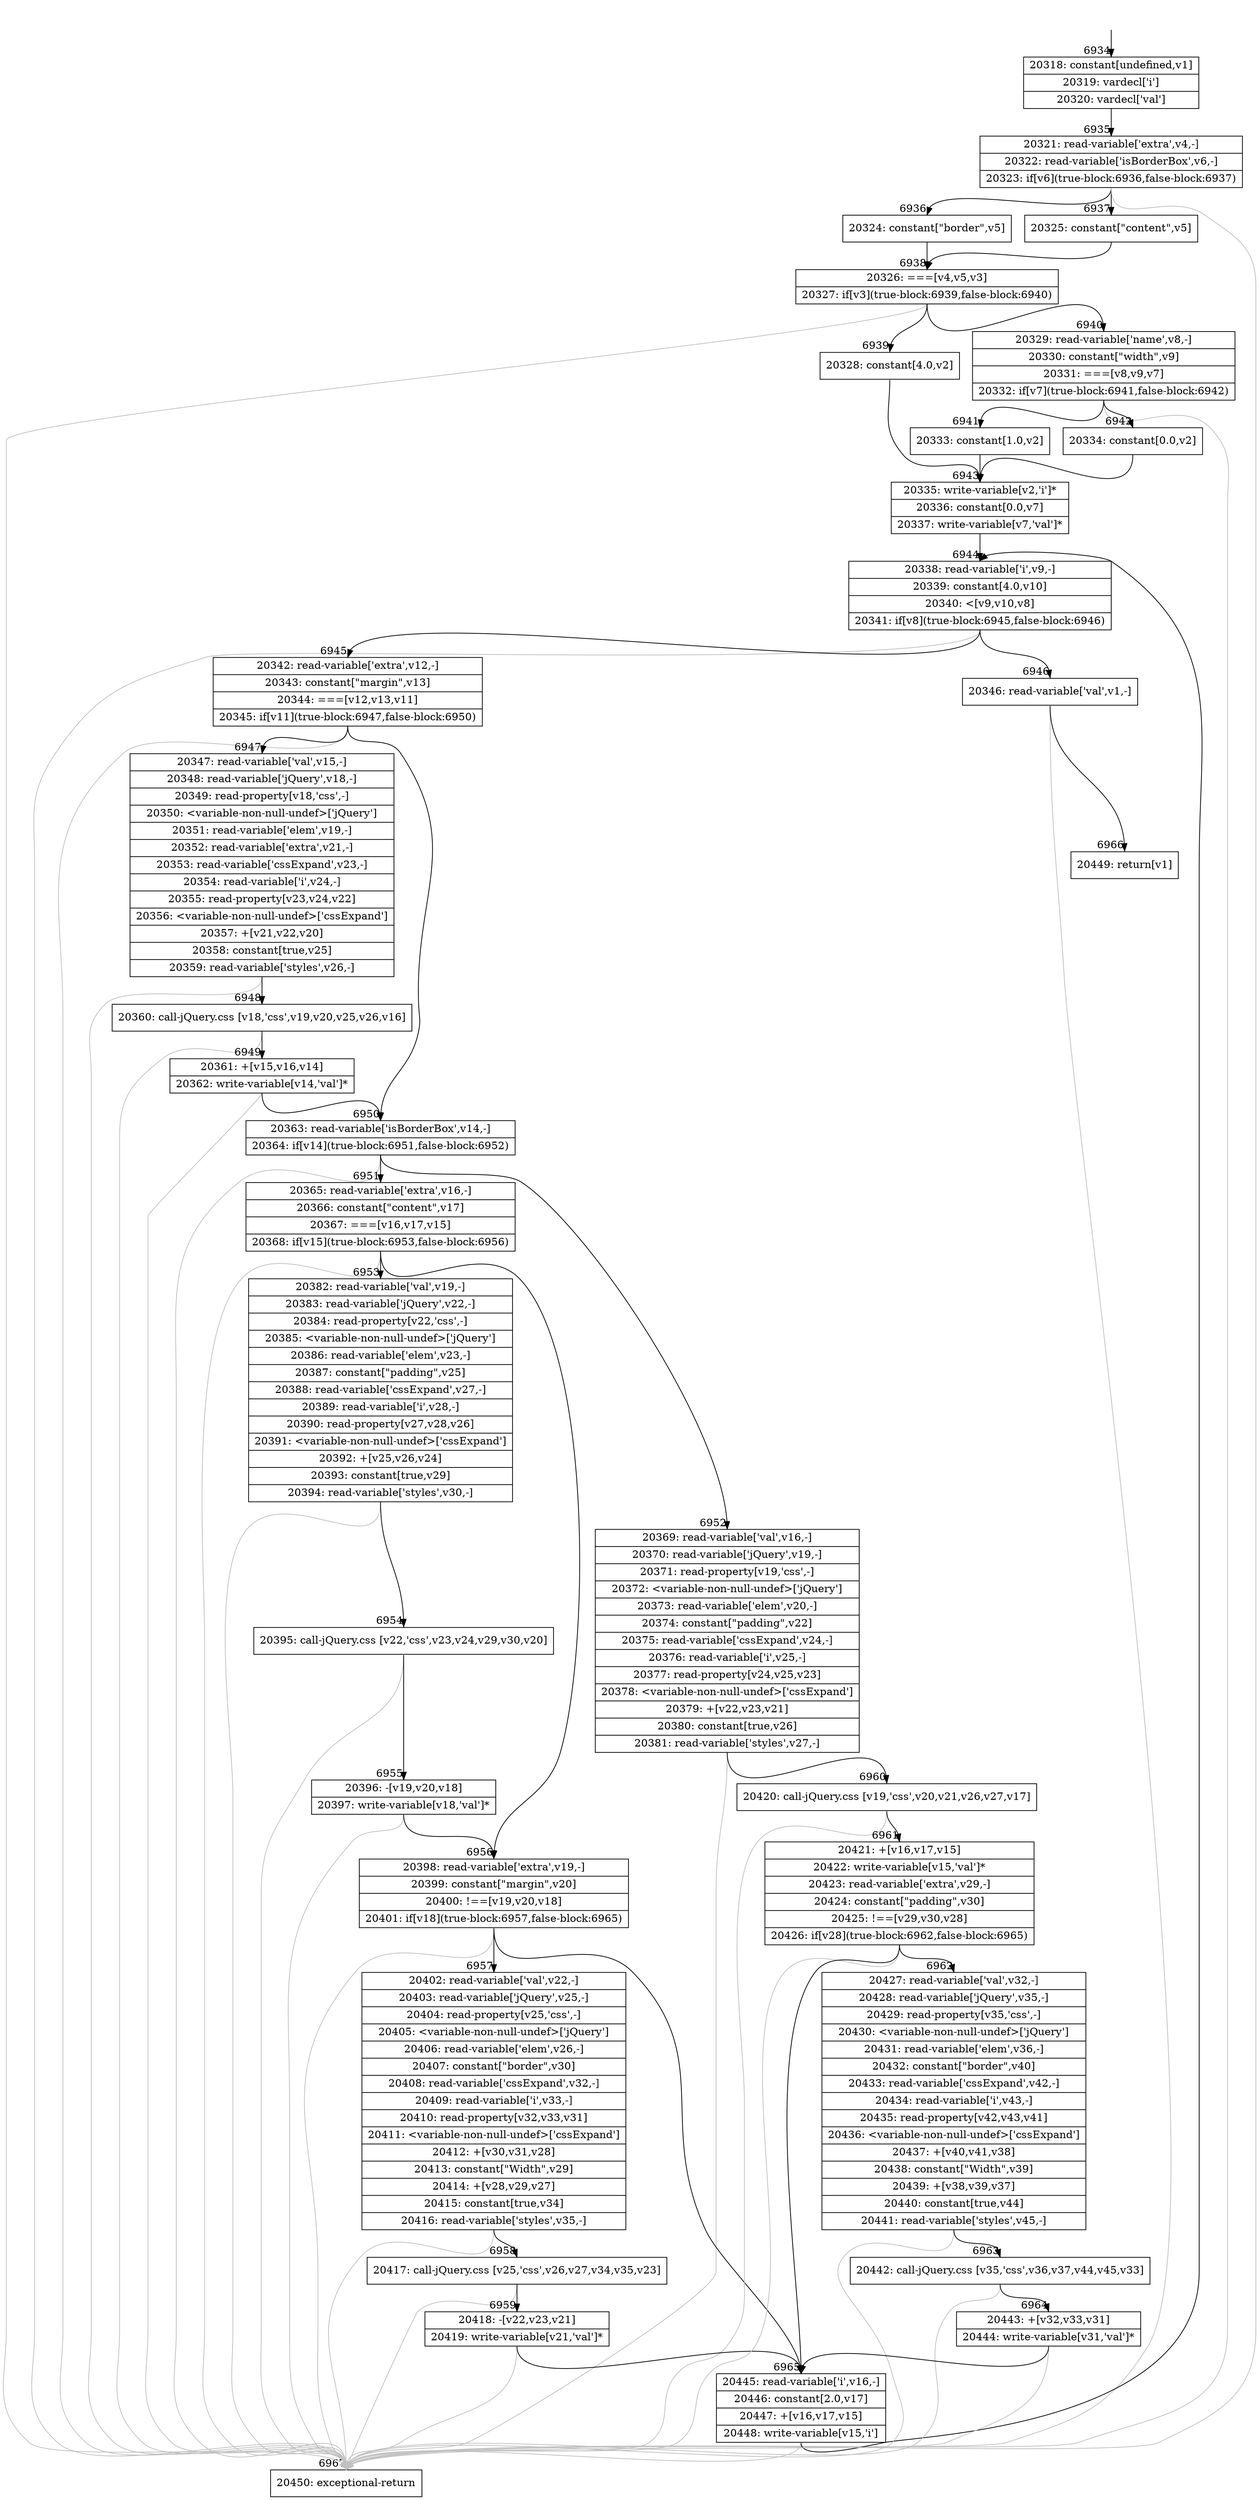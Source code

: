 digraph {
rankdir="TD"
BB_entry435[shape=none,label=""];
BB_entry435 -> BB6934 [tailport=s, headport=n, headlabel="    6934"]
BB6934 [shape=record label="{20318: constant[undefined,v1]|20319: vardecl['i']|20320: vardecl['val']}" ] 
BB6934 -> BB6935 [tailport=s, headport=n, headlabel="      6935"]
BB6935 [shape=record label="{20321: read-variable['extra',v4,-]|20322: read-variable['isBorderBox',v6,-]|20323: if[v6](true-block:6936,false-block:6937)}" ] 
BB6935 -> BB6936 [tailport=s, headport=n, headlabel="      6936"]
BB6935 -> BB6937 [tailport=s, headport=n, headlabel="      6937"]
BB6935 -> BB6967 [tailport=s, headport=n, color=gray, headlabel="      6967"]
BB6936 [shape=record label="{20324: constant[\"border\",v5]}" ] 
BB6936 -> BB6938 [tailport=s, headport=n, headlabel="      6938"]
BB6937 [shape=record label="{20325: constant[\"content\",v5]}" ] 
BB6937 -> BB6938 [tailport=s, headport=n]
BB6938 [shape=record label="{20326: ===[v4,v5,v3]|20327: if[v3](true-block:6939,false-block:6940)}" ] 
BB6938 -> BB6939 [tailport=s, headport=n, headlabel="      6939"]
BB6938 -> BB6940 [tailport=s, headport=n, headlabel="      6940"]
BB6938 -> BB6967 [tailport=s, headport=n, color=gray]
BB6939 [shape=record label="{20328: constant[4.0,v2]}" ] 
BB6939 -> BB6943 [tailport=s, headport=n, headlabel="      6943"]
BB6940 [shape=record label="{20329: read-variable['name',v8,-]|20330: constant[\"width\",v9]|20331: ===[v8,v9,v7]|20332: if[v7](true-block:6941,false-block:6942)}" ] 
BB6940 -> BB6941 [tailport=s, headport=n, headlabel="      6941"]
BB6940 -> BB6942 [tailport=s, headport=n, headlabel="      6942"]
BB6940 -> BB6967 [tailport=s, headport=n, color=gray]
BB6941 [shape=record label="{20333: constant[1.0,v2]}" ] 
BB6941 -> BB6943 [tailport=s, headport=n]
BB6942 [shape=record label="{20334: constant[0.0,v2]}" ] 
BB6942 -> BB6943 [tailport=s, headport=n]
BB6943 [shape=record label="{20335: write-variable[v2,'i']*|20336: constant[0.0,v7]|20337: write-variable[v7,'val']*}" ] 
BB6943 -> BB6944 [tailport=s, headport=n, headlabel="      6944"]
BB6944 [shape=record label="{20338: read-variable['i',v9,-]|20339: constant[4.0,v10]|20340: \<[v9,v10,v8]|20341: if[v8](true-block:6945,false-block:6946)}" ] 
BB6944 -> BB6945 [tailport=s, headport=n, headlabel="      6945"]
BB6944 -> BB6946 [tailport=s, headport=n, headlabel="      6946"]
BB6944 -> BB6967 [tailport=s, headport=n, color=gray]
BB6945 [shape=record label="{20342: read-variable['extra',v12,-]|20343: constant[\"margin\",v13]|20344: ===[v12,v13,v11]|20345: if[v11](true-block:6947,false-block:6950)}" ] 
BB6945 -> BB6947 [tailport=s, headport=n, headlabel="      6947"]
BB6945 -> BB6950 [tailport=s, headport=n, headlabel="      6950"]
BB6945 -> BB6967 [tailport=s, headport=n, color=gray]
BB6946 [shape=record label="{20346: read-variable['val',v1,-]}" ] 
BB6946 -> BB6966 [tailport=s, headport=n, headlabel="      6966"]
BB6946 -> BB6967 [tailport=s, headport=n, color=gray]
BB6947 [shape=record label="{20347: read-variable['val',v15,-]|20348: read-variable['jQuery',v18,-]|20349: read-property[v18,'css',-]|20350: \<variable-non-null-undef\>['jQuery']|20351: read-variable['elem',v19,-]|20352: read-variable['extra',v21,-]|20353: read-variable['cssExpand',v23,-]|20354: read-variable['i',v24,-]|20355: read-property[v23,v24,v22]|20356: \<variable-non-null-undef\>['cssExpand']|20357: +[v21,v22,v20]|20358: constant[true,v25]|20359: read-variable['styles',v26,-]}" ] 
BB6947 -> BB6948 [tailport=s, headport=n, headlabel="      6948"]
BB6947 -> BB6967 [tailport=s, headport=n, color=gray]
BB6948 [shape=record label="{20360: call-jQuery.css [v18,'css',v19,v20,v25,v26,v16]}" ] 
BB6948 -> BB6949 [tailport=s, headport=n, headlabel="      6949"]
BB6948 -> BB6967 [tailport=s, headport=n, color=gray]
BB6949 [shape=record label="{20361: +[v15,v16,v14]|20362: write-variable[v14,'val']*}" ] 
BB6949 -> BB6950 [tailport=s, headport=n]
BB6949 -> BB6967 [tailport=s, headport=n, color=gray]
BB6950 [shape=record label="{20363: read-variable['isBorderBox',v14,-]|20364: if[v14](true-block:6951,false-block:6952)}" ] 
BB6950 -> BB6951 [tailport=s, headport=n, headlabel="      6951"]
BB6950 -> BB6952 [tailport=s, headport=n, headlabel="      6952"]
BB6950 -> BB6967 [tailport=s, headport=n, color=gray]
BB6951 [shape=record label="{20365: read-variable['extra',v16,-]|20366: constant[\"content\",v17]|20367: ===[v16,v17,v15]|20368: if[v15](true-block:6953,false-block:6956)}" ] 
BB6951 -> BB6953 [tailport=s, headport=n, headlabel="      6953"]
BB6951 -> BB6956 [tailport=s, headport=n, headlabel="      6956"]
BB6951 -> BB6967 [tailport=s, headport=n, color=gray]
BB6952 [shape=record label="{20369: read-variable['val',v16,-]|20370: read-variable['jQuery',v19,-]|20371: read-property[v19,'css',-]|20372: \<variable-non-null-undef\>['jQuery']|20373: read-variable['elem',v20,-]|20374: constant[\"padding\",v22]|20375: read-variable['cssExpand',v24,-]|20376: read-variable['i',v25,-]|20377: read-property[v24,v25,v23]|20378: \<variable-non-null-undef\>['cssExpand']|20379: +[v22,v23,v21]|20380: constant[true,v26]|20381: read-variable['styles',v27,-]}" ] 
BB6952 -> BB6960 [tailport=s, headport=n, headlabel="      6960"]
BB6952 -> BB6967 [tailport=s, headport=n, color=gray]
BB6953 [shape=record label="{20382: read-variable['val',v19,-]|20383: read-variable['jQuery',v22,-]|20384: read-property[v22,'css',-]|20385: \<variable-non-null-undef\>['jQuery']|20386: read-variable['elem',v23,-]|20387: constant[\"padding\",v25]|20388: read-variable['cssExpand',v27,-]|20389: read-variable['i',v28,-]|20390: read-property[v27,v28,v26]|20391: \<variable-non-null-undef\>['cssExpand']|20392: +[v25,v26,v24]|20393: constant[true,v29]|20394: read-variable['styles',v30,-]}" ] 
BB6953 -> BB6954 [tailport=s, headport=n, headlabel="      6954"]
BB6953 -> BB6967 [tailport=s, headport=n, color=gray]
BB6954 [shape=record label="{20395: call-jQuery.css [v22,'css',v23,v24,v29,v30,v20]}" ] 
BB6954 -> BB6955 [tailport=s, headport=n, headlabel="      6955"]
BB6954 -> BB6967 [tailport=s, headport=n, color=gray]
BB6955 [shape=record label="{20396: -[v19,v20,v18]|20397: write-variable[v18,'val']*}" ] 
BB6955 -> BB6956 [tailport=s, headport=n]
BB6955 -> BB6967 [tailport=s, headport=n, color=gray]
BB6956 [shape=record label="{20398: read-variable['extra',v19,-]|20399: constant[\"margin\",v20]|20400: !==[v19,v20,v18]|20401: if[v18](true-block:6957,false-block:6965)}" ] 
BB6956 -> BB6957 [tailport=s, headport=n, headlabel="      6957"]
BB6956 -> BB6965 [tailport=s, headport=n, headlabel="      6965"]
BB6956 -> BB6967 [tailport=s, headport=n, color=gray]
BB6957 [shape=record label="{20402: read-variable['val',v22,-]|20403: read-variable['jQuery',v25,-]|20404: read-property[v25,'css',-]|20405: \<variable-non-null-undef\>['jQuery']|20406: read-variable['elem',v26,-]|20407: constant[\"border\",v30]|20408: read-variable['cssExpand',v32,-]|20409: read-variable['i',v33,-]|20410: read-property[v32,v33,v31]|20411: \<variable-non-null-undef\>['cssExpand']|20412: +[v30,v31,v28]|20413: constant[\"Width\",v29]|20414: +[v28,v29,v27]|20415: constant[true,v34]|20416: read-variable['styles',v35,-]}" ] 
BB6957 -> BB6958 [tailport=s, headport=n, headlabel="      6958"]
BB6957 -> BB6967 [tailport=s, headport=n, color=gray]
BB6958 [shape=record label="{20417: call-jQuery.css [v25,'css',v26,v27,v34,v35,v23]}" ] 
BB6958 -> BB6959 [tailport=s, headport=n, headlabel="      6959"]
BB6958 -> BB6967 [tailport=s, headport=n, color=gray]
BB6959 [shape=record label="{20418: -[v22,v23,v21]|20419: write-variable[v21,'val']*}" ] 
BB6959 -> BB6965 [tailport=s, headport=n]
BB6959 -> BB6967 [tailport=s, headport=n, color=gray]
BB6960 [shape=record label="{20420: call-jQuery.css [v19,'css',v20,v21,v26,v27,v17]}" ] 
BB6960 -> BB6961 [tailport=s, headport=n, headlabel="      6961"]
BB6960 -> BB6967 [tailport=s, headport=n, color=gray]
BB6961 [shape=record label="{20421: +[v16,v17,v15]|20422: write-variable[v15,'val']*|20423: read-variable['extra',v29,-]|20424: constant[\"padding\",v30]|20425: !==[v29,v30,v28]|20426: if[v28](true-block:6962,false-block:6965)}" ] 
BB6961 -> BB6962 [tailport=s, headport=n, headlabel="      6962"]
BB6961 -> BB6965 [tailport=s, headport=n]
BB6961 -> BB6967 [tailport=s, headport=n, color=gray]
BB6962 [shape=record label="{20427: read-variable['val',v32,-]|20428: read-variable['jQuery',v35,-]|20429: read-property[v35,'css',-]|20430: \<variable-non-null-undef\>['jQuery']|20431: read-variable['elem',v36,-]|20432: constant[\"border\",v40]|20433: read-variable['cssExpand',v42,-]|20434: read-variable['i',v43,-]|20435: read-property[v42,v43,v41]|20436: \<variable-non-null-undef\>['cssExpand']|20437: +[v40,v41,v38]|20438: constant[\"Width\",v39]|20439: +[v38,v39,v37]|20440: constant[true,v44]|20441: read-variable['styles',v45,-]}" ] 
BB6962 -> BB6963 [tailport=s, headport=n, headlabel="      6963"]
BB6962 -> BB6967 [tailport=s, headport=n, color=gray]
BB6963 [shape=record label="{20442: call-jQuery.css [v35,'css',v36,v37,v44,v45,v33]}" ] 
BB6963 -> BB6964 [tailport=s, headport=n, headlabel="      6964"]
BB6963 -> BB6967 [tailport=s, headport=n, color=gray]
BB6964 [shape=record label="{20443: +[v32,v33,v31]|20444: write-variable[v31,'val']*}" ] 
BB6964 -> BB6965 [tailport=s, headport=n]
BB6964 -> BB6967 [tailport=s, headport=n, color=gray]
BB6965 [shape=record label="{20445: read-variable['i',v16,-]|20446: constant[2.0,v17]|20447: +[v16,v17,v15]|20448: write-variable[v15,'i']}" ] 
BB6965 -> BB6944 [tailport=s, headport=n]
BB6965 -> BB6967 [tailport=s, headport=n, color=gray]
BB6966 [shape=record label="{20449: return[v1]}" ] 
BB6967 [shape=record label="{20450: exceptional-return}" ] 
//#$~ 7060
}
